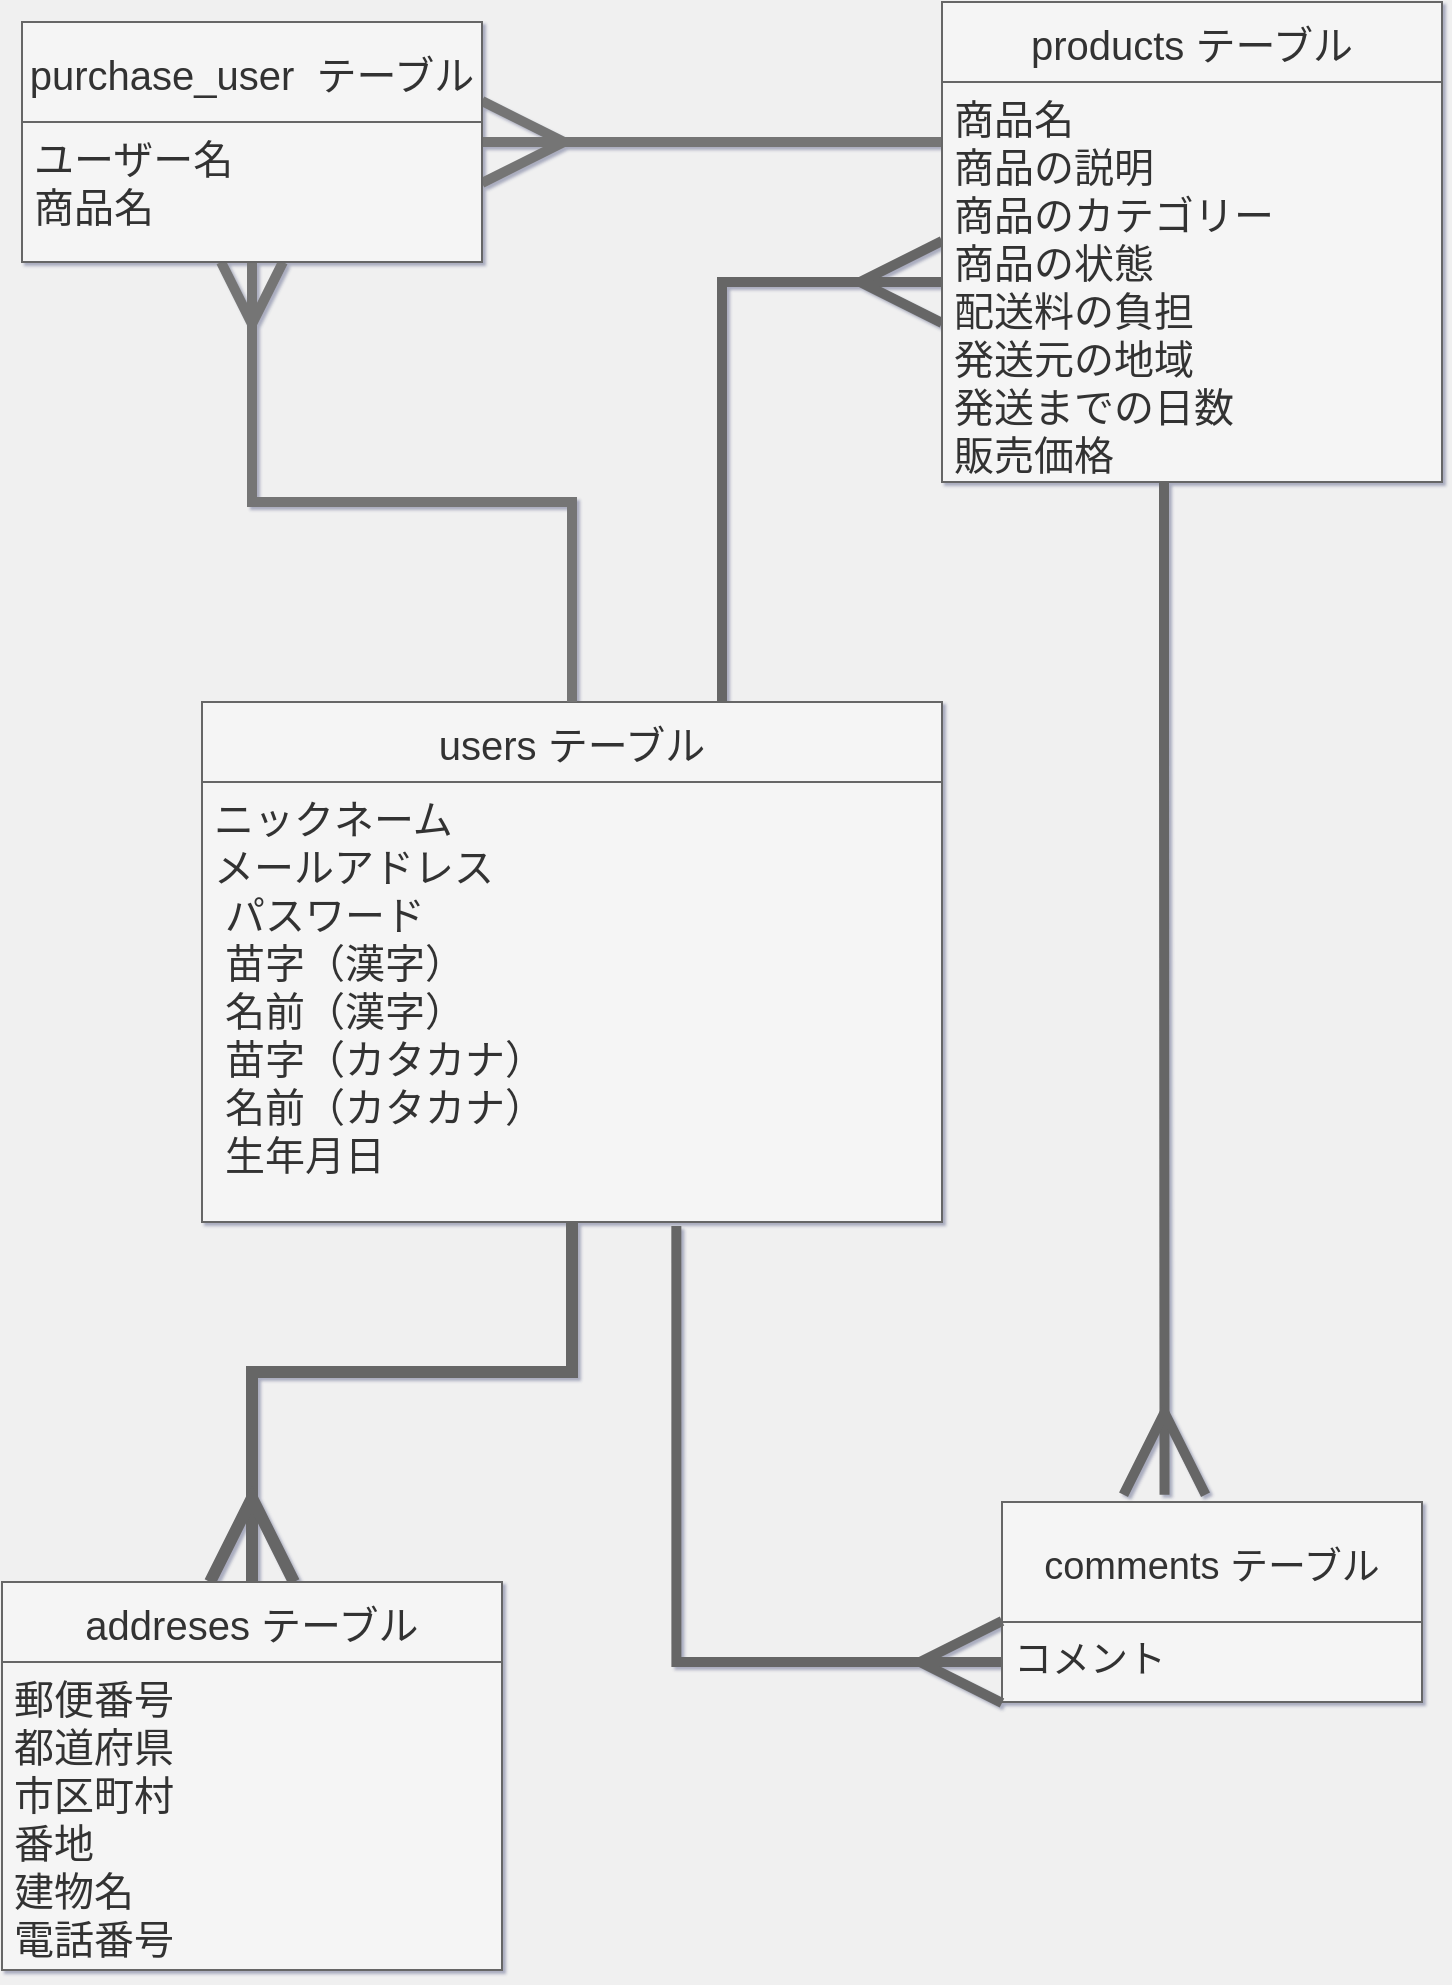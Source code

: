<mxfile>
    <diagram id="F360aAQ5JifDP7STncQM" name="ページ1">
        <mxGraphModel dx="1150" dy="1473" grid="1" gridSize="10" guides="1" tooltips="1" connect="1" arrows="1" fold="1" page="1" pageScale="1" pageWidth="827" pageHeight="1169" background="#F0F0F0" math="0" shadow="1">
            <root>
                <mxCell id="0"/>
                <mxCell id="1" parent="0"/>
                <mxCell id="191" style="edgeStyle=orthogonalEdgeStyle;rounded=0;orthogonalLoop=1;jettySize=auto;html=1;entryX=0;entryY=0.5;entryDx=0;entryDy=0;endArrow=ERmany;endFill=0;endSize=35;fontSize=20;fillColor=#f5f5f5;strokeColor=#666666;strokeWidth=5;" edge="1" parent="1" source="146" target="154">
                    <mxGeometry relative="1" as="geometry">
                        <Array as="points">
                            <mxPoint x="410" y="230"/>
                        </Array>
                    </mxGeometry>
                </mxCell>
                <mxCell id="197" style="edgeStyle=orthogonalEdgeStyle;rounded=0;orthogonalLoop=1;jettySize=auto;html=1;entryX=0.5;entryY=0;entryDx=0;entryDy=0;endArrow=ERmany;endFill=0;endSize=35;fontSize=20;fillColor=#f5f5f5;strokeColor=#666666;strokeWidth=6;" edge="1" parent="1" source="146" target="183">
                    <mxGeometry relative="1" as="geometry"/>
                </mxCell>
                <mxCell id="146" value="users テーブル" style="swimlane;fontStyle=0;childLayout=stackLayout;horizontal=1;startSize=40;horizontalStack=0;resizeParent=1;resizeParentMax=0;resizeLast=0;collapsible=1;marginBottom=0;align=center;fontSize=20;fillColor=#f5f5f5;strokeColor=#666666;fontColor=#333333;" vertex="1" parent="1">
                    <mxGeometry x="150" y="440" width="370" height="260" as="geometry"/>
                </mxCell>
                <mxCell id="150" style="edgeStyle=orthogonalEdgeStyle;rounded=0;orthogonalLoop=1;jettySize=auto;html=1;exitX=1;exitY=0.5;exitDx=0;exitDy=0;fontSize=19;" edge="1" parent="146" source="147" target="147">
                    <mxGeometry relative="1" as="geometry"/>
                </mxCell>
                <mxCell id="147" value="ニックネーム &#10;メールアドレス&#10; パスワード&#10; 苗字（漢字）&#10; 名前（漢字）&#10; 苗字（カタカナ） &#10; 名前（カタカナ）&#10; 生年月日" style="text;strokeColor=#666666;fillColor=#f5f5f5;spacingLeft=4;spacingRight=4;overflow=hidden;rotatable=0;points=[[0,0.5],[1,0.5]];portConstraint=eastwest;fontSize=20;fontColor=#333333;" vertex="1" parent="146">
                    <mxGeometry y="40" width="370" height="220" as="geometry"/>
                </mxCell>
                <mxCell id="203" style="edgeStyle=orthogonalEdgeStyle;rounded=0;orthogonalLoop=1;jettySize=auto;html=1;entryX=0.387;entryY=-0.036;entryDx=0;entryDy=0;entryPerimeter=0;endArrow=ERmany;endFill=0;endSize=35;fontSize=20;fillColor=#f5f5f5;strokeColor=#666666;startArrow=none;startFill=0;strokeWidth=5;" edge="1" parent="1" source="151" target="170">
                    <mxGeometry relative="1" as="geometry">
                        <Array as="points">
                            <mxPoint x="631" y="450"/>
                            <mxPoint x="631" y="450"/>
                        </Array>
                    </mxGeometry>
                </mxCell>
                <mxCell id="204" style="edgeStyle=orthogonalEdgeStyle;rounded=0;orthogonalLoop=1;jettySize=auto;html=1;endArrow=ERmany;endFill=0;endSize=35;fontSize=20;entryX=1;entryY=0.5;entryDx=0;entryDy=0;strokeColor=#757575;strokeWidth=5;" edge="1" parent="1" target="179">
                    <mxGeometry relative="1" as="geometry">
                        <mxPoint x="330" y="150" as="targetPoint"/>
                        <mxPoint x="480" y="160" as="sourcePoint"/>
                        <Array as="points">
                            <mxPoint x="520" y="160"/>
                        </Array>
                    </mxGeometry>
                </mxCell>
                <mxCell id="151" value="products テーブル" style="swimlane;fontStyle=0;childLayout=stackLayout;horizontal=1;startSize=40;horizontalStack=0;resizeParent=1;resizeParentMax=0;resizeLast=0;collapsible=1;marginBottom=0;align=center;fontSize=20;fillColor=#f5f5f5;strokeColor=#666666;fontColor=#333333;" vertex="1" parent="1">
                    <mxGeometry x="520" y="90" width="250" height="240" as="geometry"/>
                </mxCell>
                <mxCell id="154" value="商品名&#10;商品の説明 &#10;商品のカテゴリー&#10;商品の状態&#10;配送料の負担&#10;発送元の地域&#10;発送までの日数&#10;販売価格" style="text;strokeColor=#666666;fillColor=#f5f5f5;spacingLeft=4;spacingRight=4;overflow=hidden;rotatable=0;points=[[0,0.5],[1,0.5]];portConstraint=eastwest;fontSize=20;fontColor=#333333;" vertex="1" parent="151">
                    <mxGeometry y="40" width="250" height="200" as="geometry"/>
                </mxCell>
                <mxCell id="170" value="comments テーブル" style="swimlane;fontStyle=0;childLayout=stackLayout;horizontal=1;startSize=60;horizontalStack=0;resizeParent=1;resizeParentMax=0;resizeLast=0;collapsible=1;marginBottom=0;align=center;fontSize=19;fillColor=#f5f5f5;strokeColor=#666666;fontColor=#333333;" vertex="1" parent="1">
                    <mxGeometry x="550" y="840" width="210" height="100" as="geometry"/>
                </mxCell>
                <mxCell id="173" value="コメント" style="text;strokeColor=#666666;fillColor=#f5f5f5;spacingLeft=4;spacingRight=4;overflow=hidden;rotatable=0;points=[[0,0.5],[1,0.5]];portConstraint=eastwest;fontSize=19;fontColor=#333333;" vertex="1" parent="170">
                    <mxGeometry y="60" width="210" height="40" as="geometry"/>
                </mxCell>
                <mxCell id="209" style="edgeStyle=orthogonalEdgeStyle;rounded=0;orthogonalLoop=1;jettySize=auto;html=1;startArrow=ERmany;startFill=0;startSize=25;endArrow=none;endFill=0;endSize=26;strokeColor=#757575;strokeWidth=5;fontSize=20;" edge="1" parent="1" source="179" target="146">
                    <mxGeometry relative="1" as="geometry"/>
                </mxCell>
                <mxCell id="179" value="purchase_user  テーブル" style="swimlane;fontStyle=0;childLayout=stackLayout;horizontal=1;startSize=50;horizontalStack=0;resizeParent=1;resizeParentMax=0;resizeLast=0;collapsible=1;marginBottom=0;align=center;fontSize=20;fillColor=#f5f5f5;strokeColor=#666666;fontColor=#333333;" vertex="1" parent="1">
                    <mxGeometry x="60" y="100" width="230" height="120" as="geometry"/>
                </mxCell>
                <mxCell id="180" value="ユーザー名&#10;商品名" style="text;strokeColor=#666666;fillColor=#f5f5f5;spacingLeft=4;spacingRight=4;overflow=hidden;rotatable=0;points=[[0,0.5],[1,0.5]];portConstraint=eastwest;fontSize=20;fontColor=#333333;" vertex="1" parent="179">
                    <mxGeometry y="50" width="230" height="70" as="geometry"/>
                </mxCell>
                <mxCell id="183" value="addreses テーブル" style="swimlane;fontStyle=0;childLayout=stackLayout;horizontal=1;startSize=40;horizontalStack=0;resizeParent=1;resizeParentMax=0;resizeLast=0;collapsible=1;marginBottom=0;align=center;fontSize=20;fillColor=#f5f5f5;strokeColor=#666666;fontColor=#333333;" vertex="1" parent="1">
                    <mxGeometry x="50" y="880" width="250" height="194" as="geometry"/>
                </mxCell>
                <mxCell id="185" value="郵便番号&#10;都道府県&#10;市区町村&#10;番地&#10;建物名&#10;電話番号" style="text;strokeColor=#666666;fillColor=#f5f5f5;spacingLeft=4;spacingRight=4;overflow=hidden;rotatable=0;points=[[0,0.5],[1,0.5]];portConstraint=eastwest;fontSize=20;fontColor=#333333;" vertex="1" parent="183">
                    <mxGeometry y="40" width="250" height="154" as="geometry"/>
                </mxCell>
                <mxCell id="200" style="edgeStyle=orthogonalEdgeStyle;rounded=0;orthogonalLoop=1;jettySize=auto;html=1;endArrow=ERmany;endFill=0;endSize=35;fontSize=20;exitX=0.641;exitY=1.009;exitDx=0;exitDy=0;exitPerimeter=0;entryX=0;entryY=0.5;entryDx=0;entryDy=0;fillColor=#f5f5f5;strokeColor=#666666;strokeWidth=5;" edge="1" parent="1" source="147" target="173">
                    <mxGeometry relative="1" as="geometry">
                        <mxPoint x="540" y="900" as="targetPoint"/>
                        <Array as="points">
                            <mxPoint x="387" y="920"/>
                        </Array>
                    </mxGeometry>
                </mxCell>
            </root>
        </mxGraphModel>
    </diagram>
</mxfile>